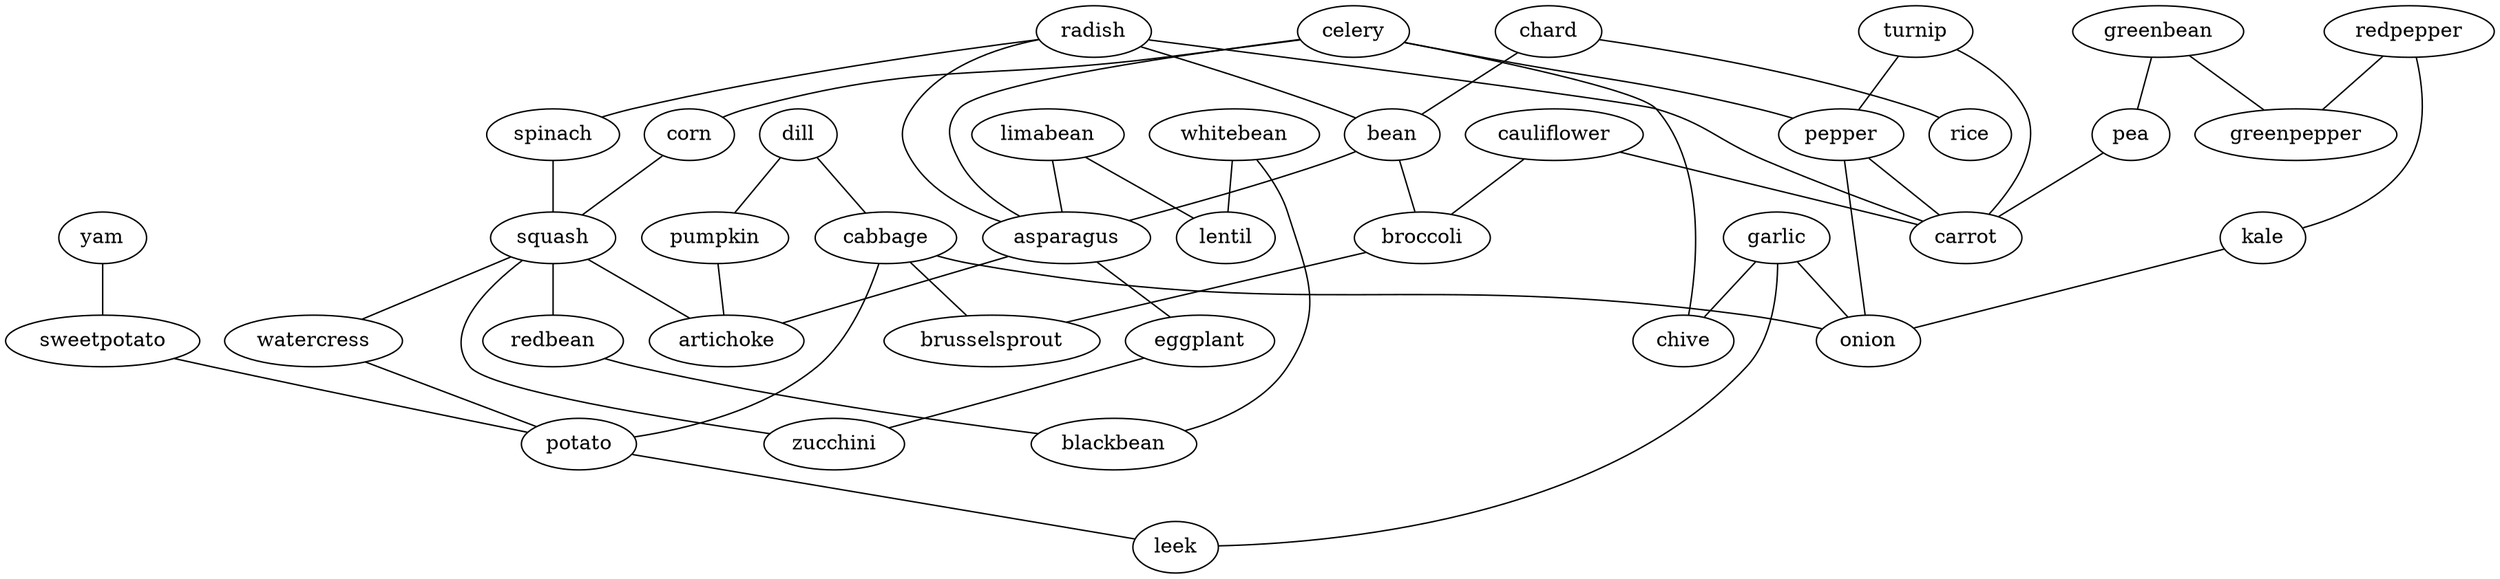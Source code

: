 strict graph G {
dill;
redpepper;
kale;
radish;
chard;
yam;
turnip;
spinach;
greenbean;
limabean;
celery;
rice;
whitebean;
pea;
pumpkin;
pepper;
cauliflower;
corn;
squash;
bean;
garlic;
sweetpotato;
redbean;
cabbage;
watercress;
broccoli;
brusselsprout;
onion;
potato;
asparagus;
blackbean;
leek;
carrot;
lentil;
eggplant;
chive;
greenpepper;
zucchini;
artichoke;
dill -- cabbage  [weight=1];
dill -- pumpkin  [weight=1];
redpepper -- greenpepper  [weight=1];
redpepper -- kale  [weight=1];
kale -- onion  [weight=1];
radish -- asparagus  [weight=1];
radish -- bean  [weight=1];
radish -- carrot  [weight=1];
radish -- spinach  [weight=1];
chard -- bean  [weight=1];
chard -- rice  [weight=1];
yam -- sweetpotato  [weight=1];
turnip -- pepper  [weight=1];
turnip -- carrot  [weight=1];
spinach -- squash  [weight=1];
greenbean -- greenpepper  [weight=1];
greenbean -- pea  [weight=1];
limabean -- asparagus  [weight=1];
limabean -- lentil  [weight=1];
celery -- asparagus  [weight=1];
celery -- corn  [weight=1];
celery -- pepper  [weight=1];
celery -- chive  [weight=1];
whitebean -- lentil  [weight=1];
whitebean -- blackbean  [weight=1];
pea -- carrot  [weight=1];
pumpkin -- artichoke  [weight=1];
pepper -- carrot  [weight=1];
pepper -- onion  [weight=1];
cauliflower -- carrot  [weight=1];
cauliflower -- broccoli  [weight=1];
corn -- squash  [weight=1];
squash -- redbean  [weight=1];
squash -- artichoke  [weight=1];
squash -- watercress  [weight=1];
squash -- zucchini  [weight=1];
bean -- asparagus  [weight=1];
bean -- broccoli  [weight=1];
garlic -- chive  [weight=1];
garlic -- leek  [weight=1];
garlic -- onion  [weight=1];
sweetpotato -- potato  [weight=1];
redbean -- blackbean  [weight=1];
cabbage -- brusselsprout  [weight=1];
cabbage -- onion  [weight=1];
cabbage -- potato  [weight=1];
watercress -- potato  [weight=1];
broccoli -- brusselsprout  [weight=1];
potato -- leek  [weight=1];
asparagus -- artichoke  [weight=1];
asparagus -- eggplant  [weight=1];
eggplant -- zucchini  [weight=1];
}
